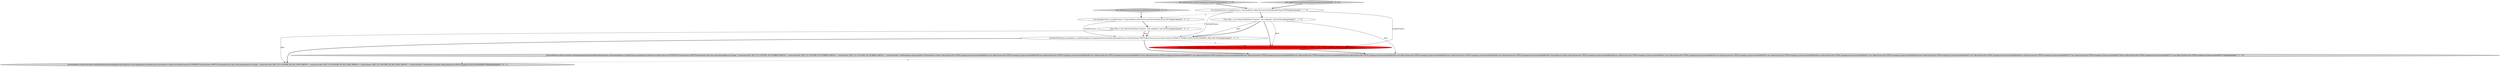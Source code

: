 digraph {
5 [style = filled, label = "test_makeCursors_factToCountryInnerUsingCountryNumber['0', '1', '0']", fillcolor = lightgray, shape = diamond image = "AAA0AAABBB2BBB"];
4 [style = filled, label = "JoinTestHelper.verifyCursors(new HashJoinSegmentStorageAdapter(factSegment.asStorageAdapter(),joinableClauses,preAnalysis).makeCursors(filter,Intervals.ETERNITY,VirtualColumns.EMPTY,Granularities.ALL,false,null),ImmutableList.of(\"page\",\"countryIsoCode\",FACT_TO_COUNTRY_ON_NUMBER_PREFIX + \"countryIsoCode\",FACT_TO_COUNTRY_ON_NUMBER_PREFIX + \"countryName\",FACT_TO_COUNTRY_ON_NUMBER_PREFIX + \"countryNumber\"),NullHandling.sqlCompatible()? ImmutableList.of(new Object((((edu.fdu.CPPDG.tinypdg.pe.ExpressionInfo@90c65c,new Object((((edu.fdu.CPPDG.tinypdg.pe.ExpressionInfo@90c664,new Object((((edu.fdu.CPPDG.tinypdg.pe.ExpressionInfo@90c66c,new Object((((edu.fdu.CPPDG.tinypdg.pe.ExpressionInfo@90c674,new Object((((edu.fdu.CPPDG.tinypdg.pe.ExpressionInfo@90c67c,new Object((((edu.fdu.CPPDG.tinypdg.pe.ExpressionInfo@90c684,new Object((((edu.fdu.CPPDG.tinypdg.pe.ExpressionInfo@90c68c,new Object((((edu.fdu.CPPDG.tinypdg.pe.ExpressionInfo@90c694,new Object((((edu.fdu.CPPDG.tinypdg.pe.ExpressionInfo@90c69c,new Object((((edu.fdu.CPPDG.tinypdg.pe.ExpressionInfo@90c6a4,new Object((((edu.fdu.CPPDG.tinypdg.pe.ExpressionInfo@90c6ac,new Object((((edu.fdu.CPPDG.tinypdg.pe.ExpressionInfo@90c6b4): ImmutableList.of(new Object((((edu.fdu.CPPDG.tinypdg.pe.ExpressionInfo@90c6bf,new Object((((edu.fdu.CPPDG.tinypdg.pe.ExpressionInfo@90c6c7,new Object((((edu.fdu.CPPDG.tinypdg.pe.ExpressionInfo@90c6cf,new Object((((edu.fdu.CPPDG.tinypdg.pe.ExpressionInfo@90c6d7,new Object((((edu.fdu.CPPDG.tinypdg.pe.ExpressionInfo@90c6df,new Object((((edu.fdu.CPPDG.tinypdg.pe.ExpressionInfo@90c6e7,new Object((((edu.fdu.CPPDG.tinypdg.pe.ExpressionInfo@90c6ef,new Object((((edu.fdu.CPPDG.tinypdg.pe.ExpressionInfo@90c6f7,new Object((((edu.fdu.CPPDG.tinypdg.pe.ExpressionInfo@90c6ff,new Object((((edu.fdu.CPPDG.tinypdg.pe.ExpressionInfo@90c707,new Object((((edu.fdu.CPPDG.tinypdg.pe.ExpressionInfo@90c70f,new Object((((edu.fdu.CPPDG.tinypdg.pe.ExpressionInfo@90c717,new Object((((((edu.fdu.CPPDG.tinypdg.pe.ExpressionInfo@90c71f))@@@6@@@['1', '1', '0']", fillcolor = lightgray, shape = ellipse image = "AAA0AAABBB1BBB"];
7 [style = filled, label = "List<JoinableClause> joinableClauses = ImmutableList.of(factToCountryOnIsoCode(JoinType.LEFT))@@@3@@@['0', '0', '1']", fillcolor = white, shape = ellipse image = "AAA0AAABBB3BBB"];
9 [style = filled, label = "Filter filter = new SelectorDimFilter(\"channel\",\"#de.wikipedia\",null).toFilter()@@@4@@@['0', '0', '1']", fillcolor = white, shape = ellipse image = "AAA0AAABBB3BBB"];
0 [style = filled, label = "JoinFilterPreAnalysis preAnalysis = JoinFilterAnalyzer.computeJoinFilterPreAnalysis(joinableClauses,VirtualColumns.EMPTY,filter,true,true,true,QueryContexts.DEFAULT_ENABLE_JOIN_FILTER_REWRITE_MAX_SIZE_KEY)@@@5@@@['1', '0', '1']", fillcolor = white, shape = ellipse image = "AAA0AAABBB1BBB"];
2 [style = filled, label = "test_makeCursors_factToCountryInnerUsingCountryNumber['1', '0', '0']", fillcolor = lightgray, shape = diamond image = "AAA0AAABBB1BBB"];
3 [style = filled, label = "Filter filter = new SelectorDimFilter(\"channel\",\"#en.wikipedia\",null).toFilter()@@@4@@@['1', '1', '0']", fillcolor = white, shape = ellipse image = "AAA0AAABBB1BBB"];
6 [style = filled, label = "JoinFilterPreAnalysis preAnalysis = JoinFilterAnalyzer.computeJoinFilterPreAnalysis(joinableClauses,VirtualColumns.EMPTY,filter,true,true,true,QueryContexts.DEFAULT_ENABLE_JOIN_FILTER_REWRITE_MAX_SIZE)@@@5@@@['0', '1', '0']", fillcolor = red, shape = ellipse image = "AAA1AAABBB2BBB"];
8 [style = filled, label = "test_makeCursors_factToCountryLeftWithFilterOnFacts['0', '0', '1']", fillcolor = lightgray, shape = diamond image = "AAA0AAABBB3BBB"];
10 [style = filled, label = "JoinTestHelper.verifyCursors(new HashJoinSegmentStorageAdapter(factSegment.asStorageAdapter(),joinableClauses,preAnalysis).makeCursors(filter,Intervals.ETERNITY,VirtualColumns.EMPTY,Granularities.ALL,false,null),ImmutableList.of(\"page\",\"countryIsoCode\",FACT_TO_COUNTRY_ON_ISO_CODE_PREFIX + \"countryIsoCode\",FACT_TO_COUNTRY_ON_ISO_CODE_PREFIX + \"countryName\",FACT_TO_COUNTRY_ON_ISO_CODE_PREFIX + \"countryNumber\"),ImmutableList.of(new Object((((edu.fdu.CPPDG.tinypdg.pe.ExpressionInfo@90c784))@@@6@@@['0', '0', '1']", fillcolor = lightgray, shape = ellipse image = "AAA0AAABBB3BBB"];
1 [style = filled, label = "List<JoinableClause> joinableClauses = ImmutableList.of(factToCountryOnNumber(JoinType.INNER))@@@3@@@['1', '1', '0']", fillcolor = white, shape = ellipse image = "AAA0AAABBB1BBB"];
3->0 [style = solid, label="filter"];
9->0 [style = bold, label=""];
3->6 [style = solid, label="filter"];
2->1 [style = bold, label=""];
7->0 [style = solid, label="joinableClauses"];
0->6 [style = dashed, label="0"];
1->3 [style = bold, label=""];
3->6 [style = bold, label=""];
1->6 [style = solid, label="joinableClauses"];
3->0 [style = bold, label=""];
8->7 [style = bold, label=""];
7->9 [style = bold, label=""];
9->0 [style = solid, label="filter"];
6->4 [style = bold, label=""];
5->1 [style = bold, label=""];
0->10 [style = bold, label=""];
1->0 [style = solid, label="joinableClauses"];
9->10 [style = solid, label="filter"];
3->9 [style = dashed, label="0"];
0->4 [style = bold, label=""];
1->7 [style = dashed, label="0"];
4->10 [style = dashed, label="0"];
3->4 [style = solid, label="filter"];
}
